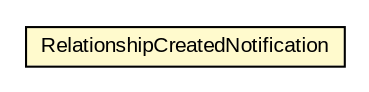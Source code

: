 #!/usr/local/bin/dot
#
# Class diagram 
# Generated by UMLGraph version R5_6-24-gf6e263 (http://www.umlgraph.org/)
#

digraph G {
	edge [fontname="arial",fontsize=10,labelfontname="arial",labelfontsize=10];
	node [fontname="arial",fontsize=10,shape=plaintext];
	nodesep=0.25;
	ranksep=0.5;
	// org.oasis_open.docs.wsdm.muws2_2.RelationshipCreatedNotification
	c307526 [label=<<table title="org.oasis_open.docs.wsdm.muws2_2.RelationshipCreatedNotification" border="0" cellborder="1" cellspacing="0" cellpadding="2" port="p" bgcolor="lemonChiffon" href="./RelationshipCreatedNotification.html">
		<tr><td><table border="0" cellspacing="0" cellpadding="1">
<tr><td align="center" balign="center"> RelationshipCreatedNotification </td></tr>
		</table></td></tr>
		</table>>, URL="./RelationshipCreatedNotification.html", fontname="arial", fontcolor="black", fontsize=10.0];
}

